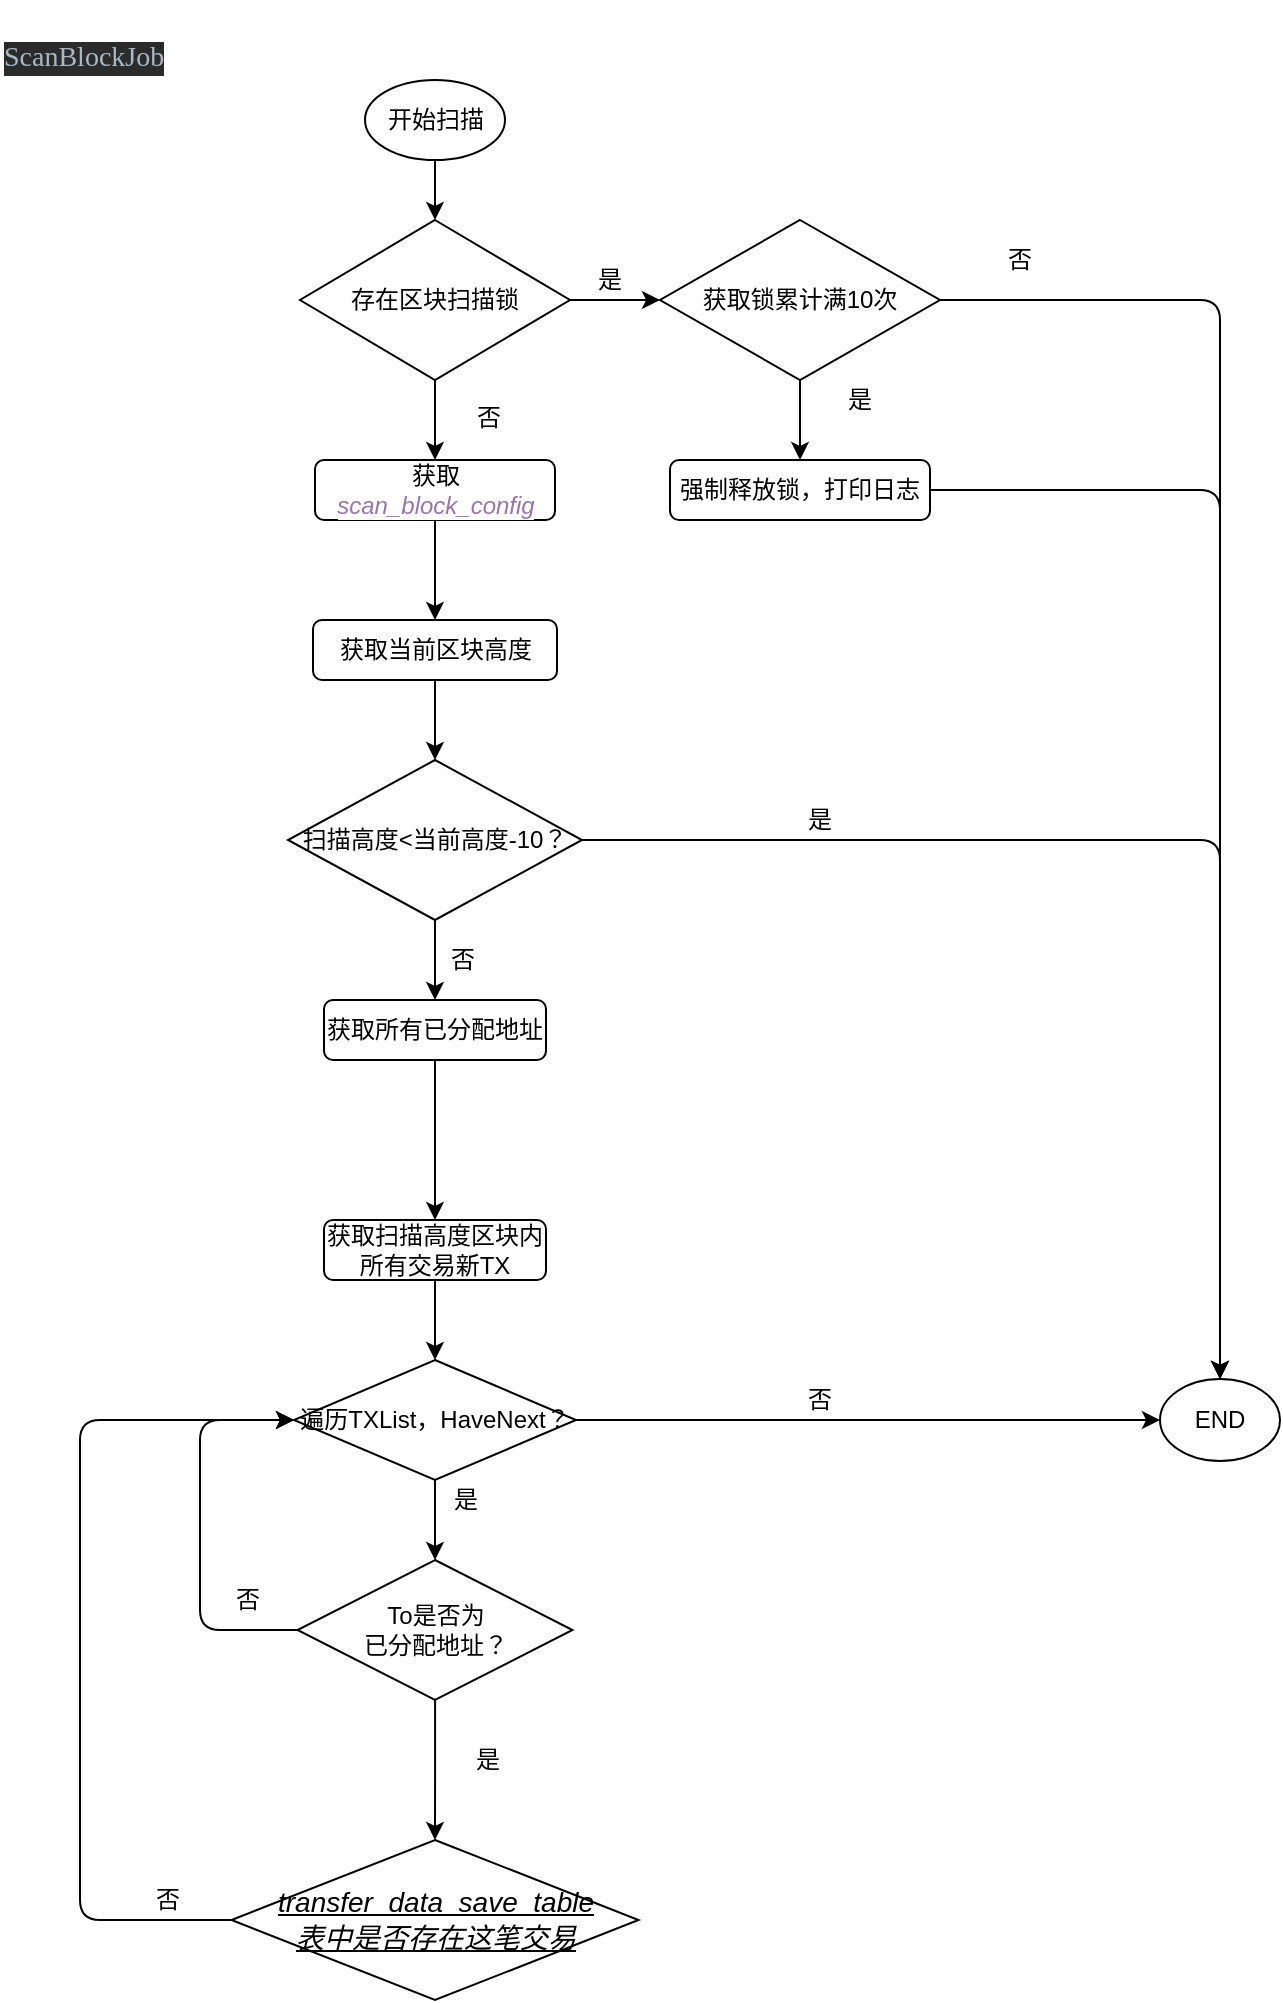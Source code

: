 <mxfile version="13.0.4" type="github"><diagram id="8v-lR59GhA3kwjvNlvXF" name="第 1 页"><mxGraphModel dx="1154" dy="650" grid="1" gridSize="10" guides="1" tooltips="1" connect="1" arrows="1" fold="1" page="1" pageScale="1" pageWidth="827" pageHeight="1169" math="0" shadow="0"><root><mxCell id="0"/><mxCell id="1" parent="0"/><mxCell id="PIODHE-qrBvTrJjSF18f-1" value="开始扫描" style="ellipse;whiteSpace=wrap;html=1;" vertex="1" parent="1"><mxGeometry x="242.5" y="50" width="70" height="40" as="geometry"/></mxCell><mxCell id="PIODHE-qrBvTrJjSF18f-4" value="&lt;meta http-equiv=&quot;content-type&quot; content=&quot;text/html; charset=UTF-8&quot;&gt;&lt;pre style=&quot;background-color:#2b2b2b;color:#a9b7c6;font-family:'Consolas';font-size:10.5pt;&quot;&gt;ScanBlockJob&lt;/pre&gt;" style="text;whiteSpace=wrap;html=1;" vertex="1" parent="1"><mxGeometry x="60" y="10" width="120" height="60" as="geometry"/></mxCell><mxCell id="PIODHE-qrBvTrJjSF18f-5" value="存在区块扫描锁" style="rhombus;whiteSpace=wrap;html=1;" vertex="1" parent="1"><mxGeometry x="210" y="120" width="135" height="80" as="geometry"/></mxCell><mxCell id="PIODHE-qrBvTrJjSF18f-6" value="获取&lt;span style=&quot;background-color: rgb(255 , 255 , 255)&quot;&gt;&lt;span style=&quot;color: #9876aa ; font-style: italic&quot;&gt;scan_block_config&lt;/span&gt;&lt;/span&gt;" style="rounded=1;whiteSpace=wrap;html=1;" vertex="1" parent="1"><mxGeometry x="217.5" y="240" width="120" height="30" as="geometry"/></mxCell><mxCell id="PIODHE-qrBvTrJjSF18f-7" value="" style="endArrow=classic;html=1;exitX=0.5;exitY=1;exitDx=0;exitDy=0;entryX=0.5;entryY=0;entryDx=0;entryDy=0;" edge="1" parent="1" source="PIODHE-qrBvTrJjSF18f-1" target="PIODHE-qrBvTrJjSF18f-5"><mxGeometry width="50" height="50" relative="1" as="geometry"><mxPoint x="390" y="330" as="sourcePoint"/><mxPoint x="440" y="280" as="targetPoint"/></mxGeometry></mxCell><mxCell id="PIODHE-qrBvTrJjSF18f-8" value="" style="endArrow=classic;html=1;exitX=0.5;exitY=1;exitDx=0;exitDy=0;" edge="1" parent="1" source="PIODHE-qrBvTrJjSF18f-5" target="PIODHE-qrBvTrJjSF18f-6"><mxGeometry width="50" height="50" relative="1" as="geometry"><mxPoint x="390" y="330" as="sourcePoint"/><mxPoint x="440" y="280" as="targetPoint"/></mxGeometry></mxCell><mxCell id="PIODHE-qrBvTrJjSF18f-9" value="否" style="text;html=1;align=center;verticalAlign=middle;resizable=0;points=[];autosize=1;" vertex="1" parent="1"><mxGeometry x="289" y="209" width="30" height="20" as="geometry"/></mxCell><mxCell id="PIODHE-qrBvTrJjSF18f-12" value="获取锁累计满10次" style="rhombus;whiteSpace=wrap;html=1;" vertex="1" parent="1"><mxGeometry x="390" y="120" width="140" height="80" as="geometry"/></mxCell><mxCell id="PIODHE-qrBvTrJjSF18f-13" value="" style="endArrow=classic;html=1;exitX=1;exitY=0.5;exitDx=0;exitDy=0;entryX=0;entryY=0.5;entryDx=0;entryDy=0;" edge="1" parent="1" source="PIODHE-qrBvTrJjSF18f-5" target="PIODHE-qrBvTrJjSF18f-12"><mxGeometry width="50" height="50" relative="1" as="geometry"><mxPoint x="320" y="330" as="sourcePoint"/><mxPoint x="370" y="280" as="targetPoint"/></mxGeometry></mxCell><mxCell id="PIODHE-qrBvTrJjSF18f-14" value="是" style="text;html=1;strokeColor=none;fillColor=none;align=center;verticalAlign=middle;whiteSpace=wrap;rounded=0;" vertex="1" parent="1"><mxGeometry x="345" y="140" width="40" height="20" as="geometry"/></mxCell><mxCell id="PIODHE-qrBvTrJjSF18f-15" value="强制释放锁，打印日志" style="rounded=1;whiteSpace=wrap;html=1;" vertex="1" parent="1"><mxGeometry x="395" y="240" width="130" height="30" as="geometry"/></mxCell><mxCell id="PIODHE-qrBvTrJjSF18f-16" value="END" style="ellipse;whiteSpace=wrap;html=1;" vertex="1" parent="1"><mxGeometry x="640" y="699.5" width="60" height="41" as="geometry"/></mxCell><mxCell id="PIODHE-qrBvTrJjSF18f-17" value="" style="endArrow=classic;html=1;exitX=1;exitY=0.5;exitDx=0;exitDy=0;entryX=0.5;entryY=0;entryDx=0;entryDy=0;" edge="1" parent="1" source="PIODHE-qrBvTrJjSF18f-12" target="PIODHE-qrBvTrJjSF18f-16"><mxGeometry width="50" height="50" relative="1" as="geometry"><mxPoint x="320" y="330" as="sourcePoint"/><mxPoint x="370" y="280" as="targetPoint"/><Array as="points"><mxPoint x="670" y="160"/><mxPoint x="670" y="380"/></Array></mxGeometry></mxCell><mxCell id="PIODHE-qrBvTrJjSF18f-18" value="否" style="text;html=1;strokeColor=none;fillColor=none;align=center;verticalAlign=middle;whiteSpace=wrap;rounded=0;" vertex="1" parent="1"><mxGeometry x="550" y="130" width="40" height="20" as="geometry"/></mxCell><mxCell id="PIODHE-qrBvTrJjSF18f-19" value="" style="endArrow=classic;html=1;exitX=0.5;exitY=1;exitDx=0;exitDy=0;" edge="1" parent="1" source="PIODHE-qrBvTrJjSF18f-12" target="PIODHE-qrBvTrJjSF18f-15"><mxGeometry width="50" height="50" relative="1" as="geometry"><mxPoint x="320" y="330" as="sourcePoint"/><mxPoint x="370" y="280" as="targetPoint"/></mxGeometry></mxCell><mxCell id="PIODHE-qrBvTrJjSF18f-20" value="是" style="text;html=1;strokeColor=none;fillColor=none;align=center;verticalAlign=middle;whiteSpace=wrap;rounded=0;" vertex="1" parent="1"><mxGeometry x="470" y="200" width="40" height="20" as="geometry"/></mxCell><mxCell id="PIODHE-qrBvTrJjSF18f-21" value="" style="endArrow=classic;html=1;exitX=1;exitY=0.5;exitDx=0;exitDy=0;entryX=0.5;entryY=0;entryDx=0;entryDy=0;" edge="1" parent="1" source="PIODHE-qrBvTrJjSF18f-15" target="PIODHE-qrBvTrJjSF18f-16"><mxGeometry width="50" height="50" relative="1" as="geometry"><mxPoint x="320" y="330" as="sourcePoint"/><mxPoint x="370" y="280" as="targetPoint"/><Array as="points"><mxPoint x="610" y="255"/><mxPoint x="670" y="255"/></Array></mxGeometry></mxCell><mxCell id="PIODHE-qrBvTrJjSF18f-22" value="获取当前区块高度" style="rounded=1;whiteSpace=wrap;html=1;" vertex="1" parent="1"><mxGeometry x="216.5" y="320" width="122" height="30" as="geometry"/></mxCell><mxCell id="PIODHE-qrBvTrJjSF18f-23" value="" style="endArrow=classic;html=1;exitX=0.5;exitY=1;exitDx=0;exitDy=0;entryX=0.5;entryY=0;entryDx=0;entryDy=0;" edge="1" parent="1" source="PIODHE-qrBvTrJjSF18f-6" target="PIODHE-qrBvTrJjSF18f-22"><mxGeometry width="50" height="50" relative="1" as="geometry"><mxPoint x="400" y="420" as="sourcePoint"/><mxPoint x="450" y="370" as="targetPoint"/></mxGeometry></mxCell><mxCell id="PIODHE-qrBvTrJjSF18f-35" value="" style="edgeStyle=orthogonalEdgeStyle;rounded=0;orthogonalLoop=1;jettySize=auto;html=1;entryX=0.5;entryY=0;entryDx=0;entryDy=0;" edge="1" parent="1" source="PIODHE-qrBvTrJjSF18f-24" target="PIODHE-qrBvTrJjSF18f-28"><mxGeometry relative="1" as="geometry"/></mxCell><mxCell id="PIODHE-qrBvTrJjSF18f-24" value="扫描高度&amp;lt;当前高度-10？" style="rhombus;whiteSpace=wrap;html=1;" vertex="1" parent="1"><mxGeometry x="204" y="390" width="147" height="80" as="geometry"/></mxCell><mxCell id="PIODHE-qrBvTrJjSF18f-25" value="" style="endArrow=classic;html=1;exitX=1;exitY=0.5;exitDx=0;exitDy=0;entryX=0.5;entryY=0;entryDx=0;entryDy=0;" edge="1" parent="1" source="PIODHE-qrBvTrJjSF18f-24" target="PIODHE-qrBvTrJjSF18f-16"><mxGeometry width="50" height="50" relative="1" as="geometry"><mxPoint x="320" y="330" as="sourcePoint"/><mxPoint x="351" y="560" as="targetPoint"/><Array as="points"><mxPoint x="400" y="430"/><mxPoint x="670" y="430"/></Array></mxGeometry></mxCell><mxCell id="PIODHE-qrBvTrJjSF18f-26" value="" style="endArrow=classic;html=1;exitX=0.5;exitY=1;exitDx=0;exitDy=0;" edge="1" parent="1" source="PIODHE-qrBvTrJjSF18f-22" target="PIODHE-qrBvTrJjSF18f-24"><mxGeometry width="50" height="50" relative="1" as="geometry"><mxPoint x="390" y="610" as="sourcePoint"/><mxPoint x="440" y="560" as="targetPoint"/></mxGeometry></mxCell><mxCell id="PIODHE-qrBvTrJjSF18f-27" value="是" style="text;html=1;strokeColor=none;fillColor=none;align=center;verticalAlign=middle;whiteSpace=wrap;rounded=0;" vertex="1" parent="1"><mxGeometry x="450" y="410" width="40" height="20" as="geometry"/></mxCell><mxCell id="PIODHE-qrBvTrJjSF18f-33" value="" style="edgeStyle=orthogonalEdgeStyle;rounded=0;orthogonalLoop=1;jettySize=auto;html=1;" edge="1" parent="1" source="PIODHE-qrBvTrJjSF18f-28" target="PIODHE-qrBvTrJjSF18f-32"><mxGeometry relative="1" as="geometry"/></mxCell><mxCell id="PIODHE-qrBvTrJjSF18f-28" value="获取所有已分配地址" style="rounded=1;whiteSpace=wrap;html=1;" vertex="1" parent="1"><mxGeometry x="222" y="510" width="111" height="30" as="geometry"/></mxCell><mxCell id="PIODHE-qrBvTrJjSF18f-44" style="edgeStyle=orthogonalEdgeStyle;rounded=0;orthogonalLoop=1;jettySize=auto;html=1;" edge="1" parent="1" source="PIODHE-qrBvTrJjSF18f-32" target="PIODHE-qrBvTrJjSF18f-55"><mxGeometry relative="1" as="geometry"><mxPoint x="277.5" y="690" as="targetPoint"/></mxGeometry></mxCell><mxCell id="PIODHE-qrBvTrJjSF18f-32" value="获取扫描高度区块内所有交易新TX" style="rounded=1;whiteSpace=wrap;html=1;" vertex="1" parent="1"><mxGeometry x="222" y="620" width="111" height="30" as="geometry"/></mxCell><mxCell id="PIODHE-qrBvTrJjSF18f-45" style="edgeStyle=orthogonalEdgeStyle;rounded=0;orthogonalLoop=1;jettySize=auto;html=1;entryX=0.5;entryY=0;entryDx=0;entryDy=0;exitX=0.5;exitY=1;exitDx=0;exitDy=0;" edge="1" parent="1" source="PIODHE-qrBvTrJjSF18f-55" target="PIODHE-qrBvTrJjSF18f-38"><mxGeometry relative="1" as="geometry"><mxPoint x="277.5" y="720" as="sourcePoint"/></mxGeometry></mxCell><mxCell id="PIODHE-qrBvTrJjSF18f-48" style="edgeStyle=orthogonalEdgeStyle;rounded=0;orthogonalLoop=1;jettySize=auto;html=1;entryX=0.5;entryY=0;entryDx=0;entryDy=0;" edge="1" parent="1" source="PIODHE-qrBvTrJjSF18f-38" target="PIODHE-qrBvTrJjSF18f-52"><mxGeometry relative="1" as="geometry"><mxPoint x="277.5" y="930" as="targetPoint"/></mxGeometry></mxCell><mxCell id="PIODHE-qrBvTrJjSF18f-38" value="&lt;div&gt;To是否为&lt;/div&gt;&lt;div&gt;已分配地址？&lt;/div&gt;" style="rhombus;whiteSpace=wrap;html=1;" vertex="1" parent="1"><mxGeometry x="208.75" y="790" width="137.5" height="70" as="geometry"/></mxCell><mxCell id="PIODHE-qrBvTrJjSF18f-46" value="" style="endArrow=classic;html=1;exitX=0;exitY=0.5;exitDx=0;exitDy=0;entryX=0;entryY=0.5;entryDx=0;entryDy=0;" edge="1" parent="1" source="PIODHE-qrBvTrJjSF18f-38" target="PIODHE-qrBvTrJjSF18f-55"><mxGeometry width="50" height="50" relative="1" as="geometry"><mxPoint x="390" y="820" as="sourcePoint"/><mxPoint x="222" y="705" as="targetPoint"/><Array as="points"><mxPoint x="160" y="825"/><mxPoint x="160" y="720"/></Array></mxGeometry></mxCell><mxCell id="PIODHE-qrBvTrJjSF18f-49" value="是" style="text;html=1;strokeColor=none;fillColor=none;align=center;verticalAlign=middle;whiteSpace=wrap;rounded=0;" vertex="1" parent="1"><mxGeometry x="284" y="880" width="40" height="20" as="geometry"/></mxCell><mxCell id="PIODHE-qrBvTrJjSF18f-50" value="" style="endArrow=classic;html=1;exitX=0;exitY=0.5;exitDx=0;exitDy=0;entryX=0;entryY=0.5;entryDx=0;entryDy=0;" edge="1" parent="1" source="PIODHE-qrBvTrJjSF18f-52" target="PIODHE-qrBvTrJjSF18f-55"><mxGeometry width="50" height="50" relative="1" as="geometry"><mxPoint x="218.5" y="945" as="sourcePoint"/><mxPoint x="222" y="705" as="targetPoint"/><Array as="points"><mxPoint x="100" y="970"/><mxPoint x="100" y="720"/></Array></mxGeometry></mxCell><mxCell id="PIODHE-qrBvTrJjSF18f-51" value="否" style="text;html=1;strokeColor=none;fillColor=none;align=center;verticalAlign=middle;whiteSpace=wrap;rounded=0;" vertex="1" parent="1"><mxGeometry x="164" y="800" width="40" height="20" as="geometry"/></mxCell><mxCell id="PIODHE-qrBvTrJjSF18f-52" value="&lt;pre style=&quot;font-family: &amp;#34;consolas&amp;#34; ; font-size: 10.5pt&quot;&gt;&lt;span&gt;&lt;span style=&quot;font-style: italic&quot;&gt;&lt;u&gt;&lt;font face=&quot;Helvetica&quot;&gt;transfer_data_save_table&lt;br&gt;表中是否存在这笔交易&lt;/font&gt;&lt;/u&gt;&lt;br&gt;&lt;/span&gt;&lt;/span&gt;&lt;/pre&gt;" style="rhombus;whiteSpace=wrap;html=1;" vertex="1" parent="1"><mxGeometry x="175.75" y="930" width="203.5" height="80" as="geometry"/></mxCell><mxCell id="PIODHE-qrBvTrJjSF18f-55" value="遍历TXList，HaveNext？" style="rhombus;whiteSpace=wrap;html=1;" vertex="1" parent="1"><mxGeometry x="207" y="690" width="141" height="60" as="geometry"/></mxCell><mxCell id="PIODHE-qrBvTrJjSF18f-56" value="是" style="text;html=1;strokeColor=none;fillColor=none;align=center;verticalAlign=middle;whiteSpace=wrap;rounded=0;" vertex="1" parent="1"><mxGeometry x="272.5" y="750" width="40" height="20" as="geometry"/></mxCell><mxCell id="PIODHE-qrBvTrJjSF18f-59" value="" style="endArrow=classic;html=1;exitX=1;exitY=0.5;exitDx=0;exitDy=0;entryX=0;entryY=0.5;entryDx=0;entryDy=0;" edge="1" parent="1" source="PIODHE-qrBvTrJjSF18f-55" target="PIODHE-qrBvTrJjSF18f-16"><mxGeometry width="50" height="50" relative="1" as="geometry"><mxPoint x="470" y="710" as="sourcePoint"/><mxPoint x="520" y="660" as="targetPoint"/></mxGeometry></mxCell><mxCell id="PIODHE-qrBvTrJjSF18f-61" value="否" style="text;html=1;strokeColor=none;fillColor=none;align=center;verticalAlign=middle;whiteSpace=wrap;rounded=0;" vertex="1" parent="1"><mxGeometry x="272.5" y="480" width="37" height="20" as="geometry"/></mxCell><mxCell id="PIODHE-qrBvTrJjSF18f-62" value="否" style="text;html=1;strokeColor=none;fillColor=none;align=center;verticalAlign=middle;whiteSpace=wrap;rounded=0;" vertex="1" parent="1"><mxGeometry x="450" y="700" width="40" height="20" as="geometry"/></mxCell><mxCell id="PIODHE-qrBvTrJjSF18f-63" value="否" style="text;html=1;strokeColor=none;fillColor=none;align=center;verticalAlign=middle;whiteSpace=wrap;rounded=0;" vertex="1" parent="1"><mxGeometry x="124" y="950" width="40" height="20" as="geometry"/></mxCell></root></mxGraphModel></diagram></mxfile>